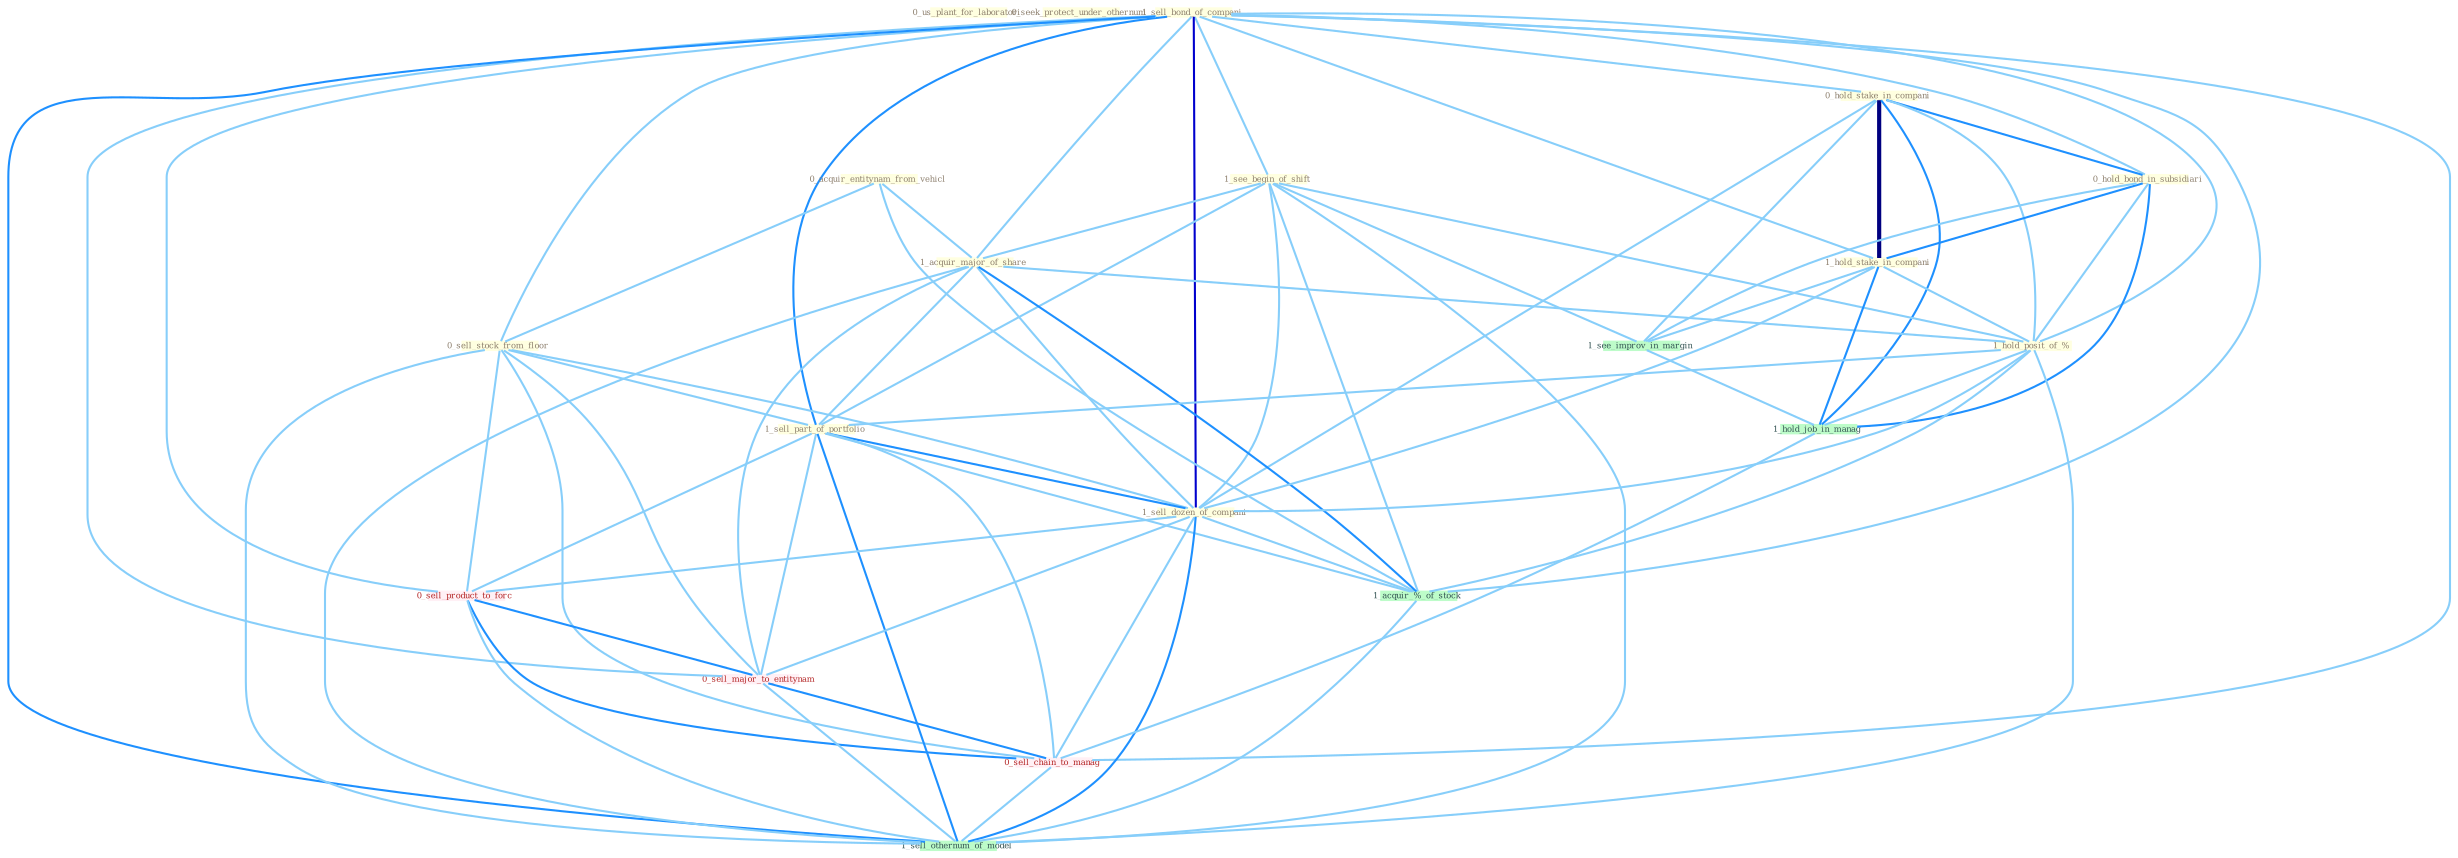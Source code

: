 Graph G{ 
    node
    [shape=polygon,style=filled,width=.5,height=.06,color="#BDFCC9",fixedsize=true,fontsize=4,
    fontcolor="#2f4f4f"];
    {node
    [color="#ffffe0", fontcolor="#8b7d6b"] "0_us_plant_for_laboratori " "0_seek_protect_under_othernum " "1_sell_bond_of_compani " "0_acquir_entitynam_from_vehicl " "0_hold_stake_in_compani " "0_hold_bond_in_subsidiari " "1_see_begin_of_shift " "1_acquir_major_of_share " "1_hold_stake_in_compani " "0_sell_stock_from_floor " "1_hold_posit_of_% " "1_sell_part_of_portfolio " "1_sell_dozen_of_compani "}
{node [color="#fff0f5", fontcolor="#b22222"] "0_sell_product_to_forc " "0_sell_major_to_entitynam " "0_sell_chain_to_manag "}
edge [color="#B0E2FF"];

	"1_sell_bond_of_compani " -- "0_hold_stake_in_compani " [w="1", color="#87cefa" ];
	"1_sell_bond_of_compani " -- "0_hold_bond_in_subsidiari " [w="1", color="#87cefa" ];
	"1_sell_bond_of_compani " -- "1_see_begin_of_shift " [w="1", color="#87cefa" ];
	"1_sell_bond_of_compani " -- "1_acquir_major_of_share " [w="1", color="#87cefa" ];
	"1_sell_bond_of_compani " -- "1_hold_stake_in_compani " [w="1", color="#87cefa" ];
	"1_sell_bond_of_compani " -- "0_sell_stock_from_floor " [w="1", color="#87cefa" ];
	"1_sell_bond_of_compani " -- "1_hold_posit_of_% " [w="1", color="#87cefa" ];
	"1_sell_bond_of_compani " -- "1_sell_part_of_portfolio " [w="2", color="#1e90ff" , len=0.8];
	"1_sell_bond_of_compani " -- "1_sell_dozen_of_compani " [w="3", color="#0000cd" , len=0.6];
	"1_sell_bond_of_compani " -- "1_acquir_%_of_stock " [w="1", color="#87cefa" ];
	"1_sell_bond_of_compani " -- "0_sell_product_to_forc " [w="1", color="#87cefa" ];
	"1_sell_bond_of_compani " -- "0_sell_major_to_entitynam " [w="1", color="#87cefa" ];
	"1_sell_bond_of_compani " -- "0_sell_chain_to_manag " [w="1", color="#87cefa" ];
	"1_sell_bond_of_compani " -- "1_sell_othernum_of_model " [w="2", color="#1e90ff" , len=0.8];
	"0_acquir_entitynam_from_vehicl " -- "1_acquir_major_of_share " [w="1", color="#87cefa" ];
	"0_acquir_entitynam_from_vehicl " -- "0_sell_stock_from_floor " [w="1", color="#87cefa" ];
	"0_acquir_entitynam_from_vehicl " -- "1_acquir_%_of_stock " [w="1", color="#87cefa" ];
	"0_hold_stake_in_compani " -- "0_hold_bond_in_subsidiari " [w="2", color="#1e90ff" , len=0.8];
	"0_hold_stake_in_compani " -- "1_hold_stake_in_compani " [w="4", style=bold, color="#000080", len=0.4];
	"0_hold_stake_in_compani " -- "1_hold_posit_of_% " [w="1", color="#87cefa" ];
	"0_hold_stake_in_compani " -- "1_sell_dozen_of_compani " [w="1", color="#87cefa" ];
	"0_hold_stake_in_compani " -- "1_see_improv_in_margin " [w="1", color="#87cefa" ];
	"0_hold_stake_in_compani " -- "1_hold_job_in_manag " [w="2", color="#1e90ff" , len=0.8];
	"0_hold_bond_in_subsidiari " -- "1_hold_stake_in_compani " [w="2", color="#1e90ff" , len=0.8];
	"0_hold_bond_in_subsidiari " -- "1_hold_posit_of_% " [w="1", color="#87cefa" ];
	"0_hold_bond_in_subsidiari " -- "1_see_improv_in_margin " [w="1", color="#87cefa" ];
	"0_hold_bond_in_subsidiari " -- "1_hold_job_in_manag " [w="2", color="#1e90ff" , len=0.8];
	"1_see_begin_of_shift " -- "1_acquir_major_of_share " [w="1", color="#87cefa" ];
	"1_see_begin_of_shift " -- "1_hold_posit_of_% " [w="1", color="#87cefa" ];
	"1_see_begin_of_shift " -- "1_sell_part_of_portfolio " [w="1", color="#87cefa" ];
	"1_see_begin_of_shift " -- "1_sell_dozen_of_compani " [w="1", color="#87cefa" ];
	"1_see_begin_of_shift " -- "1_see_improv_in_margin " [w="1", color="#87cefa" ];
	"1_see_begin_of_shift " -- "1_acquir_%_of_stock " [w="1", color="#87cefa" ];
	"1_see_begin_of_shift " -- "1_sell_othernum_of_model " [w="1", color="#87cefa" ];
	"1_acquir_major_of_share " -- "1_hold_posit_of_% " [w="1", color="#87cefa" ];
	"1_acquir_major_of_share " -- "1_sell_part_of_portfolio " [w="1", color="#87cefa" ];
	"1_acquir_major_of_share " -- "1_sell_dozen_of_compani " [w="1", color="#87cefa" ];
	"1_acquir_major_of_share " -- "1_acquir_%_of_stock " [w="2", color="#1e90ff" , len=0.8];
	"1_acquir_major_of_share " -- "0_sell_major_to_entitynam " [w="1", color="#87cefa" ];
	"1_acquir_major_of_share " -- "1_sell_othernum_of_model " [w="1", color="#87cefa" ];
	"1_hold_stake_in_compani " -- "1_hold_posit_of_% " [w="1", color="#87cefa" ];
	"1_hold_stake_in_compani " -- "1_sell_dozen_of_compani " [w="1", color="#87cefa" ];
	"1_hold_stake_in_compani " -- "1_see_improv_in_margin " [w="1", color="#87cefa" ];
	"1_hold_stake_in_compani " -- "1_hold_job_in_manag " [w="2", color="#1e90ff" , len=0.8];
	"0_sell_stock_from_floor " -- "1_sell_part_of_portfolio " [w="1", color="#87cefa" ];
	"0_sell_stock_from_floor " -- "1_sell_dozen_of_compani " [w="1", color="#87cefa" ];
	"0_sell_stock_from_floor " -- "0_sell_product_to_forc " [w="1", color="#87cefa" ];
	"0_sell_stock_from_floor " -- "0_sell_major_to_entitynam " [w="1", color="#87cefa" ];
	"0_sell_stock_from_floor " -- "0_sell_chain_to_manag " [w="1", color="#87cefa" ];
	"0_sell_stock_from_floor " -- "1_sell_othernum_of_model " [w="1", color="#87cefa" ];
	"1_hold_posit_of_% " -- "1_sell_part_of_portfolio " [w="1", color="#87cefa" ];
	"1_hold_posit_of_% " -- "1_sell_dozen_of_compani " [w="1", color="#87cefa" ];
	"1_hold_posit_of_% " -- "1_acquir_%_of_stock " [w="1", color="#87cefa" ];
	"1_hold_posit_of_% " -- "1_hold_job_in_manag " [w="1", color="#87cefa" ];
	"1_hold_posit_of_% " -- "1_sell_othernum_of_model " [w="1", color="#87cefa" ];
	"1_sell_part_of_portfolio " -- "1_sell_dozen_of_compani " [w="2", color="#1e90ff" , len=0.8];
	"1_sell_part_of_portfolio " -- "1_acquir_%_of_stock " [w="1", color="#87cefa" ];
	"1_sell_part_of_portfolio " -- "0_sell_product_to_forc " [w="1", color="#87cefa" ];
	"1_sell_part_of_portfolio " -- "0_sell_major_to_entitynam " [w="1", color="#87cefa" ];
	"1_sell_part_of_portfolio " -- "0_sell_chain_to_manag " [w="1", color="#87cefa" ];
	"1_sell_part_of_portfolio " -- "1_sell_othernum_of_model " [w="2", color="#1e90ff" , len=0.8];
	"1_sell_dozen_of_compani " -- "1_acquir_%_of_stock " [w="1", color="#87cefa" ];
	"1_sell_dozen_of_compani " -- "0_sell_product_to_forc " [w="1", color="#87cefa" ];
	"1_sell_dozen_of_compani " -- "0_sell_major_to_entitynam " [w="1", color="#87cefa" ];
	"1_sell_dozen_of_compani " -- "0_sell_chain_to_manag " [w="1", color="#87cefa" ];
	"1_sell_dozen_of_compani " -- "1_sell_othernum_of_model " [w="2", color="#1e90ff" , len=0.8];
	"1_see_improv_in_margin " -- "1_hold_job_in_manag " [w="1", color="#87cefa" ];
	"1_acquir_%_of_stock " -- "1_sell_othernum_of_model " [w="1", color="#87cefa" ];
	"1_hold_job_in_manag " -- "0_sell_chain_to_manag " [w="1", color="#87cefa" ];
	"0_sell_product_to_forc " -- "0_sell_major_to_entitynam " [w="2", color="#1e90ff" , len=0.8];
	"0_sell_product_to_forc " -- "0_sell_chain_to_manag " [w="2", color="#1e90ff" , len=0.8];
	"0_sell_product_to_forc " -- "1_sell_othernum_of_model " [w="1", color="#87cefa" ];
	"0_sell_major_to_entitynam " -- "0_sell_chain_to_manag " [w="2", color="#1e90ff" , len=0.8];
	"0_sell_major_to_entitynam " -- "1_sell_othernum_of_model " [w="1", color="#87cefa" ];
	"0_sell_chain_to_manag " -- "1_sell_othernum_of_model " [w="1", color="#87cefa" ];
}